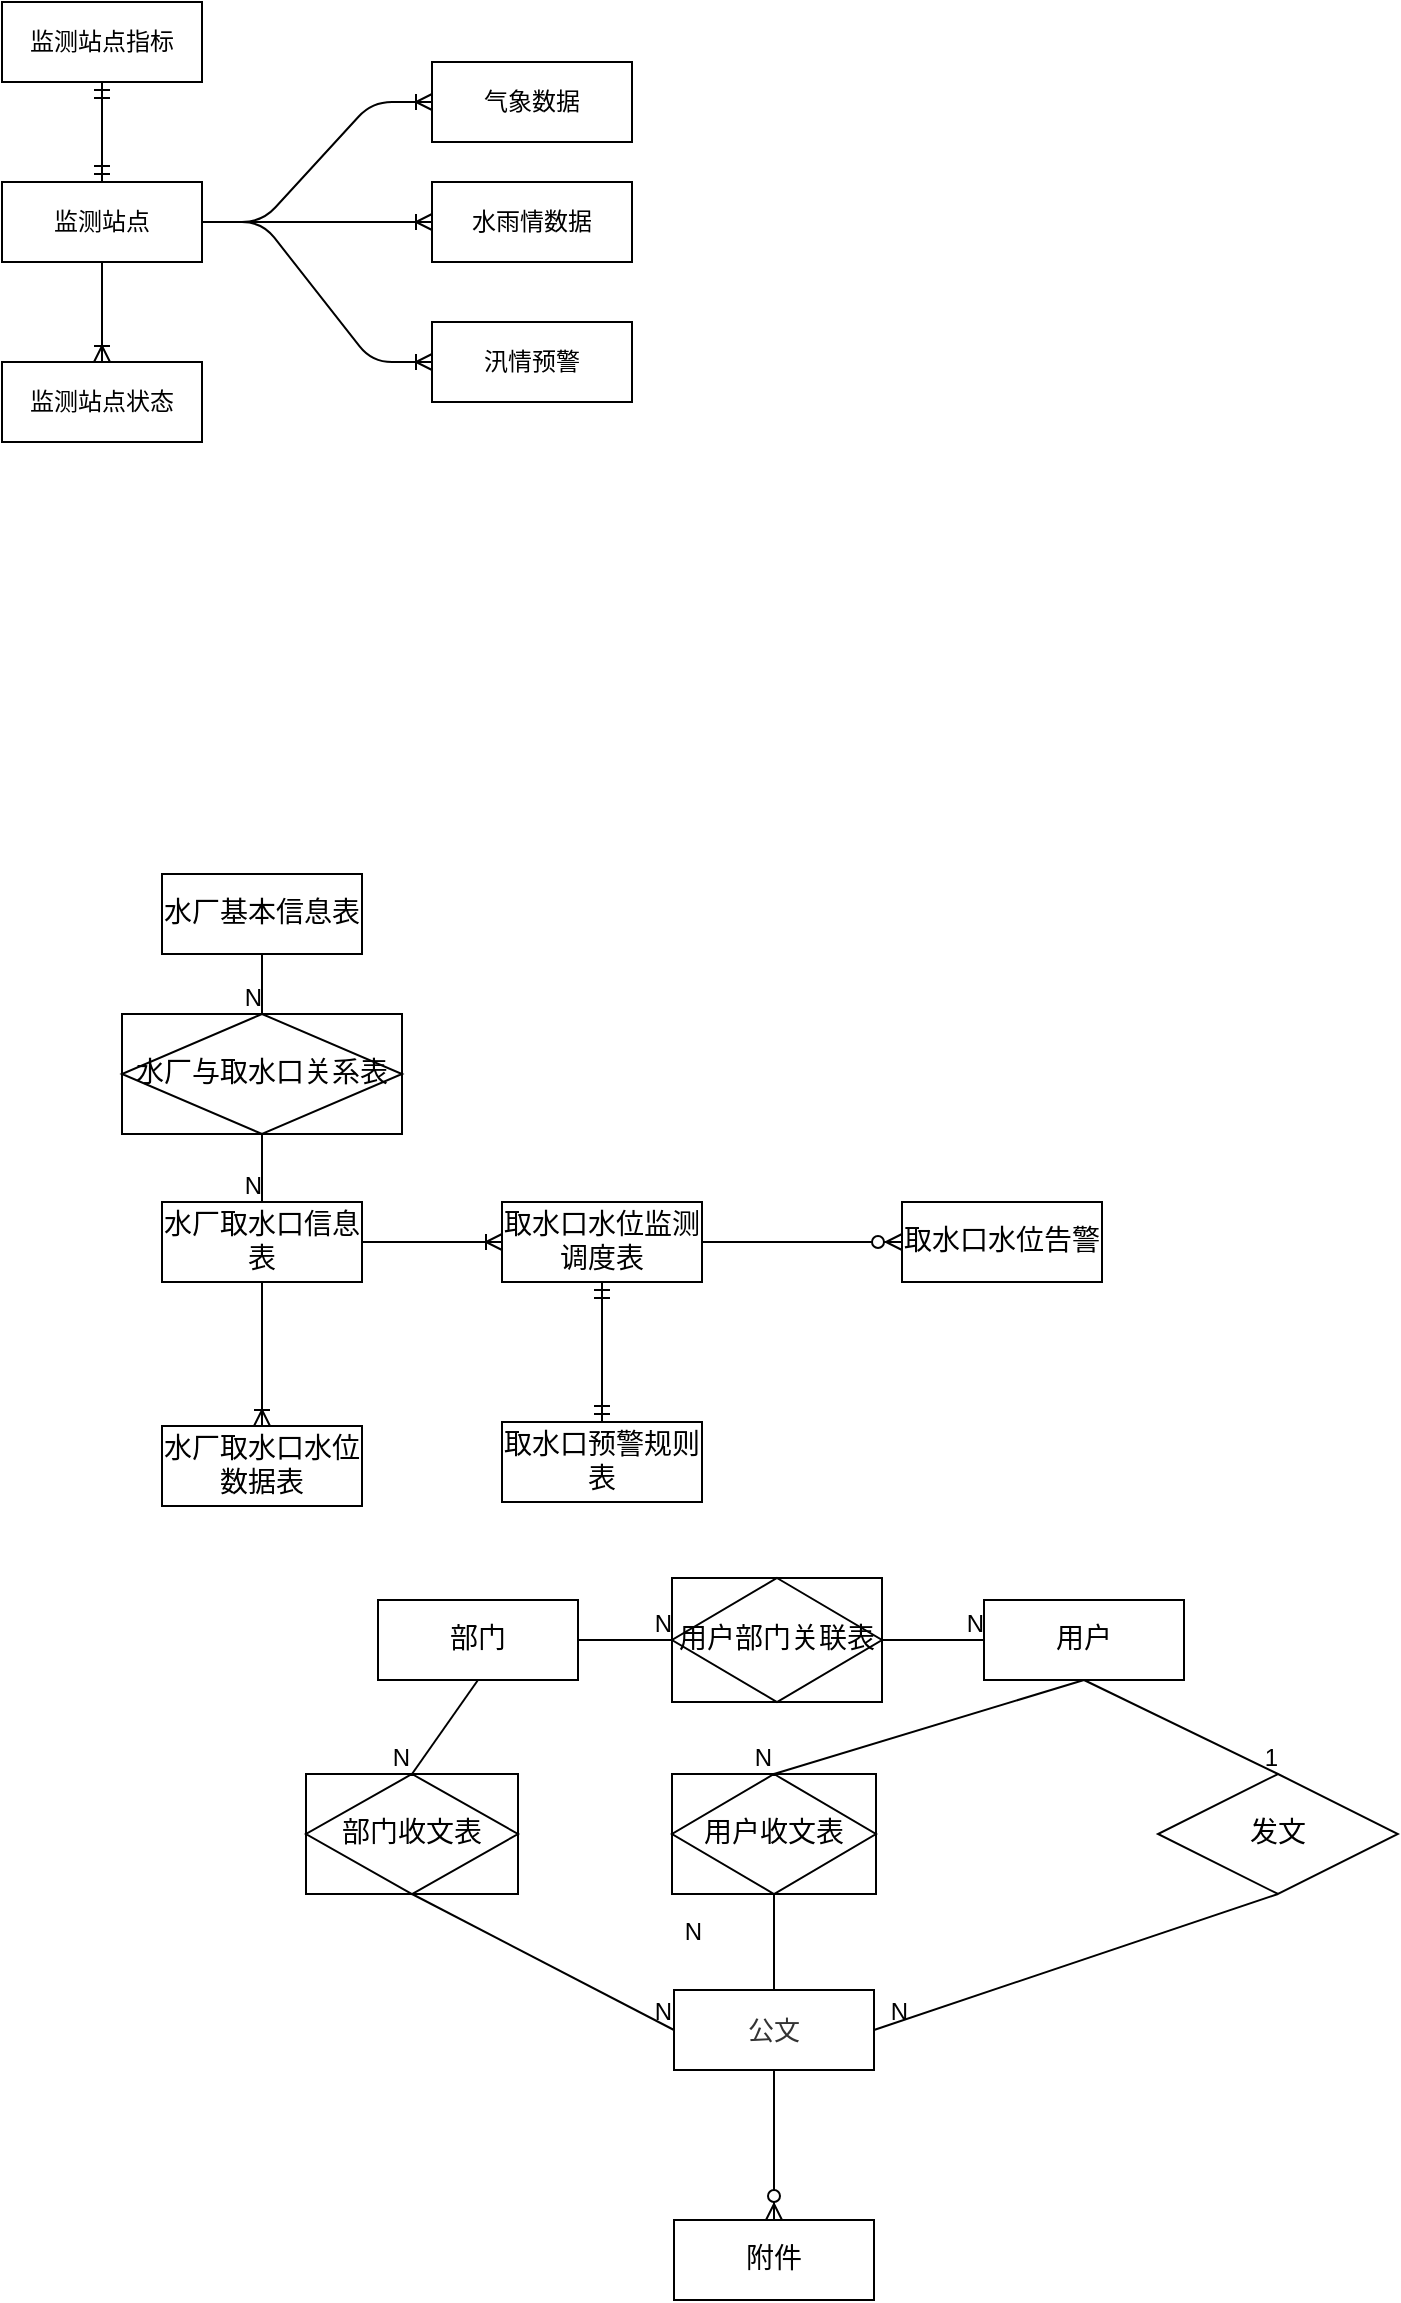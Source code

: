 <mxfile version="14.1.8" type="github">
  <diagram id="R2lEEEUBdFMjLlhIrx00" name="Page-1">
    <mxGraphModel dx="820" dy="570" grid="0" gridSize="10" guides="1" tooltips="1" connect="1" arrows="1" fold="1" page="0" pageScale="1" pageWidth="850" pageHeight="1100" math="0" shadow="0" extFonts="Permanent Marker^https://fonts.googleapis.com/css?family=Permanent+Marker">
      <root>
        <mxCell id="0" />
        <mxCell id="1" parent="0" />
        <mxCell id="ETopGWIWWFFzmafr7ryn-1" value="监测站点" style="whiteSpace=wrap;html=1;align=center;" vertex="1" parent="1">
          <mxGeometry x="40" y="130" width="100" height="40" as="geometry" />
        </mxCell>
        <mxCell id="ETopGWIWWFFzmafr7ryn-2" value="气象数据" style="whiteSpace=wrap;html=1;align=center;" vertex="1" parent="1">
          <mxGeometry x="255" y="70" width="100" height="40" as="geometry" />
        </mxCell>
        <mxCell id="ETopGWIWWFFzmafr7ryn-3" value="水雨情数据" style="whiteSpace=wrap;html=1;align=center;" vertex="1" parent="1">
          <mxGeometry x="255" y="130" width="100" height="40" as="geometry" />
        </mxCell>
        <mxCell id="ETopGWIWWFFzmafr7ryn-4" value="监测站点指标" style="whiteSpace=wrap;html=1;align=center;" vertex="1" parent="1">
          <mxGeometry x="40" y="40" width="100" height="40" as="geometry" />
        </mxCell>
        <mxCell id="ETopGWIWWFFzmafr7ryn-5" value="" style="fontSize=12;html=1;endArrow=ERmandOne;startArrow=ERmandOne;entryX=0.5;entryY=0;entryDx=0;entryDy=0;exitX=0.5;exitY=1;exitDx=0;exitDy=0;" edge="1" parent="1" source="ETopGWIWWFFzmafr7ryn-4" target="ETopGWIWWFFzmafr7ryn-1">
          <mxGeometry width="100" height="100" relative="1" as="geometry">
            <mxPoint x="-10" y="280" as="sourcePoint" />
            <mxPoint x="20" y="240" as="targetPoint" />
          </mxGeometry>
        </mxCell>
        <mxCell id="ETopGWIWWFFzmafr7ryn-6" value="" style="edgeStyle=entityRelationEdgeStyle;fontSize=12;html=1;endArrow=ERoneToMany;entryX=0;entryY=0.5;entryDx=0;entryDy=0;" edge="1" parent="1" source="ETopGWIWWFFzmafr7ryn-1" target="ETopGWIWWFFzmafr7ryn-2">
          <mxGeometry width="100" height="100" relative="1" as="geometry">
            <mxPoint x="200" y="380" as="sourcePoint" />
            <mxPoint x="300" y="280" as="targetPoint" />
          </mxGeometry>
        </mxCell>
        <mxCell id="ETopGWIWWFFzmafr7ryn-7" value="" style="edgeStyle=entityRelationEdgeStyle;fontSize=12;html=1;endArrow=ERoneToMany;exitX=1;exitY=0.5;exitDx=0;exitDy=0;entryX=0;entryY=0.5;entryDx=0;entryDy=0;" edge="1" parent="1" source="ETopGWIWWFFzmafr7ryn-1" target="ETopGWIWWFFzmafr7ryn-3">
          <mxGeometry width="100" height="100" relative="1" as="geometry">
            <mxPoint x="230" y="380" as="sourcePoint" />
            <mxPoint x="330" y="280" as="targetPoint" />
          </mxGeometry>
        </mxCell>
        <mxCell id="ETopGWIWWFFzmafr7ryn-8" value="汛情预警" style="whiteSpace=wrap;html=1;align=center;" vertex="1" parent="1">
          <mxGeometry x="255" y="200" width="100" height="40" as="geometry" />
        </mxCell>
        <mxCell id="ETopGWIWWFFzmafr7ryn-9" value="" style="edgeStyle=entityRelationEdgeStyle;fontSize=12;html=1;endArrow=ERoneToMany;exitX=1;exitY=0.5;exitDx=0;exitDy=0;" edge="1" parent="1" source="ETopGWIWWFFzmafr7ryn-1" target="ETopGWIWWFFzmafr7ryn-8">
          <mxGeometry width="100" height="100" relative="1" as="geometry">
            <mxPoint x="260" y="400" as="sourcePoint" />
            <mxPoint x="360" y="300" as="targetPoint" />
          </mxGeometry>
        </mxCell>
        <mxCell id="ETopGWIWWFFzmafr7ryn-10" value="监测站点状态" style="whiteSpace=wrap;html=1;align=center;" vertex="1" parent="1">
          <mxGeometry x="40" y="220" width="100" height="40" as="geometry" />
        </mxCell>
        <mxCell id="ETopGWIWWFFzmafr7ryn-11" value="" style="edgeStyle=orthogonalEdgeStyle;fontSize=12;html=1;endArrow=ERoneToMany;exitX=0.5;exitY=1;exitDx=0;exitDy=0;entryX=0.5;entryY=0;entryDx=0;entryDy=0;" edge="1" parent="1" source="ETopGWIWWFFzmafr7ryn-1" target="ETopGWIWWFFzmafr7ryn-10">
          <mxGeometry width="100" height="100" relative="1" as="geometry">
            <mxPoint x="130" y="430" as="sourcePoint" />
            <mxPoint x="230" y="330" as="targetPoint" />
          </mxGeometry>
        </mxCell>
        <mxCell id="ETopGWIWWFFzmafr7ryn-13" value="取水口水位监测调度表" style="whiteSpace=wrap;html=1;align=center;fontFamily=仿宋;fontSize=14;" vertex="1" parent="1">
          <mxGeometry x="290" y="640" width="100" height="40" as="geometry" />
        </mxCell>
        <mxCell id="ETopGWIWWFFzmafr7ryn-16" value="取水口水位告警" style="whiteSpace=wrap;html=1;align=center;fontFamily=仿宋;fontSize=14;" vertex="1" parent="1">
          <mxGeometry x="490" y="640" width="100" height="40" as="geometry" />
        </mxCell>
        <mxCell id="ETopGWIWWFFzmafr7ryn-17" value="取水口预警规则表" style="whiteSpace=wrap;html=1;align=center;fontFamily=仿宋;fontSize=14;" vertex="1" parent="1">
          <mxGeometry x="290" y="750" width="100" height="40" as="geometry" />
        </mxCell>
        <mxCell id="ETopGWIWWFFzmafr7ryn-18" value="" style="edgeStyle=orthogonalEdgeStyle;fontSize=14;html=1;endArrow=ERmandOne;startArrow=ERmandOne;entryX=0.5;entryY=1;entryDx=0;entryDy=0;exitX=0.5;exitY=0;exitDx=0;exitDy=0;fontFamily=仿宋;" edge="1" parent="1" target="ETopGWIWWFFzmafr7ryn-13" source="ETopGWIWWFFzmafr7ryn-17">
          <mxGeometry width="100" height="100" relative="1" as="geometry">
            <mxPoint x="370" y="710" as="sourcePoint" />
            <mxPoint x="520" y="780" as="targetPoint" />
          </mxGeometry>
        </mxCell>
        <mxCell id="ETopGWIWWFFzmafr7ryn-19" value="水厂基本信息表" style="whiteSpace=wrap;html=1;align=center;fontFamily=仿宋;fontSize=14;" vertex="1" parent="1">
          <mxGeometry x="120" y="476" width="100" height="40" as="geometry" />
        </mxCell>
        <mxCell id="ETopGWIWWFFzmafr7ryn-21" value="水厂取水口信息表" style="whiteSpace=wrap;html=1;align=center;fontFamily=仿宋;fontSize=14;" vertex="1" parent="1">
          <mxGeometry x="120" y="640" width="100" height="40" as="geometry" />
        </mxCell>
        <mxCell id="ETopGWIWWFFzmafr7ryn-27" value="" style="edgeStyle=entityRelationEdgeStyle;fontSize=14;html=1;endArrow=ERzeroToMany;endFill=1;entryX=0;entryY=0.5;entryDx=0;entryDy=0;fontFamily=仿宋;" edge="1" parent="1" source="ETopGWIWWFFzmafr7ryn-13" target="ETopGWIWWFFzmafr7ryn-16">
          <mxGeometry width="100" height="100" relative="1" as="geometry">
            <mxPoint x="390" y="660" as="sourcePoint" />
            <mxPoint x="505" y="660" as="targetPoint" />
          </mxGeometry>
        </mxCell>
        <mxCell id="ETopGWIWWFFzmafr7ryn-28" value="" style="edgeStyle=orthogonalEdgeStyle;fontSize=14;html=1;endArrow=ERoneToMany;exitX=1;exitY=0.5;exitDx=0;exitDy=0;entryX=0;entryY=0.5;entryDx=0;entryDy=0;fontFamily=仿宋;" edge="1" parent="1" source="ETopGWIWWFFzmafr7ryn-21" target="ETopGWIWWFFzmafr7ryn-13">
          <mxGeometry width="100" height="100" relative="1" as="geometry">
            <mxPoint x="240" y="940" as="sourcePoint" />
            <mxPoint x="340" y="840" as="targetPoint" />
          </mxGeometry>
        </mxCell>
        <mxCell id="ETopGWIWWFFzmafr7ryn-29" value="水厂取水口水位数据表" style="whiteSpace=wrap;html=1;align=center;fontFamily=仿宋;fontSize=14;" vertex="1" parent="1">
          <mxGeometry x="120" y="752" width="100" height="40" as="geometry" />
        </mxCell>
        <mxCell id="ETopGWIWWFFzmafr7ryn-30" value="" style="edgeStyle=orthogonalEdgeStyle;fontSize=12;html=1;endArrow=ERoneToMany;exitX=0.5;exitY=1;exitDx=0;exitDy=0;entryX=0.5;entryY=0;entryDx=0;entryDy=0;fontFamily=仿宋;" edge="1" parent="1" source="ETopGWIWWFFzmafr7ryn-21" target="ETopGWIWWFFzmafr7ryn-29">
          <mxGeometry width="100" height="100" relative="1" as="geometry">
            <mxPoint x="252" y="930" as="sourcePoint" />
            <mxPoint x="352" y="830" as="targetPoint" />
          </mxGeometry>
        </mxCell>
        <mxCell id="ETopGWIWWFFzmafr7ryn-31" value="水厂与取水口关系表" style="shape=associativeEntity;whiteSpace=wrap;html=1;align=center;fontFamily=仿宋;fontSize=14;" vertex="1" parent="1">
          <mxGeometry x="100" y="546" width="140" height="60" as="geometry" />
        </mxCell>
        <mxCell id="ETopGWIWWFFzmafr7ryn-32" value="" style="endArrow=none;html=1;rounded=0;fontFamily=仿宋;fontSize=14;exitX=0.5;exitY=1;exitDx=0;exitDy=0;" edge="1" parent="1" source="ETopGWIWWFFzmafr7ryn-19" target="ETopGWIWWFFzmafr7ryn-31">
          <mxGeometry relative="1" as="geometry">
            <mxPoint x="322" y="563" as="sourcePoint" />
            <mxPoint x="482" y="563" as="targetPoint" />
          </mxGeometry>
        </mxCell>
        <mxCell id="ETopGWIWWFFzmafr7ryn-33" value="N" style="resizable=0;html=1;align=right;verticalAlign=bottom;" connectable="0" vertex="1" parent="ETopGWIWWFFzmafr7ryn-32">
          <mxGeometry x="1" relative="1" as="geometry" />
        </mxCell>
        <mxCell id="ETopGWIWWFFzmafr7ryn-34" value="" style="endArrow=none;html=1;rounded=0;fontFamily=仿宋;fontSize=14;exitX=0.5;exitY=1;exitDx=0;exitDy=0;" edge="1" parent="1" source="ETopGWIWWFFzmafr7ryn-31" target="ETopGWIWWFFzmafr7ryn-21">
          <mxGeometry relative="1" as="geometry">
            <mxPoint x="314" y="604" as="sourcePoint" />
            <mxPoint x="474" y="604" as="targetPoint" />
          </mxGeometry>
        </mxCell>
        <mxCell id="ETopGWIWWFFzmafr7ryn-35" value="N" style="resizable=0;html=1;align=right;verticalAlign=bottom;" connectable="0" vertex="1" parent="ETopGWIWWFFzmafr7ryn-34">
          <mxGeometry x="1" relative="1" as="geometry" />
        </mxCell>
        <mxCell id="ETopGWIWWFFzmafr7ryn-36" value="用户" style="whiteSpace=wrap;html=1;align=center;fontFamily=仿宋;fontSize=14;" vertex="1" parent="1">
          <mxGeometry x="531" y="839" width="100" height="40" as="geometry" />
        </mxCell>
        <mxCell id="ETopGWIWWFFzmafr7ryn-37" value="部门" style="whiteSpace=wrap;html=1;align=center;fontFamily=仿宋;fontSize=14;" vertex="1" parent="1">
          <mxGeometry x="228" y="839" width="100" height="40" as="geometry" />
        </mxCell>
        <mxCell id="ETopGWIWWFFzmafr7ryn-38" value="用户部门关联表" style="shape=associativeEntity;whiteSpace=wrap;html=1;align=center;fontFamily=仿宋;fontSize=14;" vertex="1" parent="1">
          <mxGeometry x="375" y="828" width="105" height="62" as="geometry" />
        </mxCell>
        <mxCell id="ETopGWIWWFFzmafr7ryn-39" value="" style="endArrow=none;html=1;rounded=0;fontFamily=仿宋;fontSize=14;exitX=1;exitY=0.5;exitDx=0;exitDy=0;entryX=0;entryY=0.5;entryDx=0;entryDy=0;" edge="1" parent="1" source="ETopGWIWWFFzmafr7ryn-37" target="ETopGWIWWFFzmafr7ryn-38">
          <mxGeometry relative="1" as="geometry">
            <mxPoint x="366" y="904" as="sourcePoint" />
            <mxPoint x="526" y="904" as="targetPoint" />
          </mxGeometry>
        </mxCell>
        <mxCell id="ETopGWIWWFFzmafr7ryn-40" value="N" style="resizable=0;html=1;align=right;verticalAlign=bottom;" connectable="0" vertex="1" parent="ETopGWIWWFFzmafr7ryn-39">
          <mxGeometry x="1" relative="1" as="geometry" />
        </mxCell>
        <mxCell id="ETopGWIWWFFzmafr7ryn-41" value="" style="endArrow=none;html=1;rounded=0;fontFamily=仿宋;fontSize=14;exitX=1;exitY=0.5;exitDx=0;exitDy=0;" edge="1" parent="1" source="ETopGWIWWFFzmafr7ryn-38" target="ETopGWIWWFFzmafr7ryn-36">
          <mxGeometry relative="1" as="geometry">
            <mxPoint x="561" y="901" as="sourcePoint" />
            <mxPoint x="721" y="901" as="targetPoint" />
          </mxGeometry>
        </mxCell>
        <mxCell id="ETopGWIWWFFzmafr7ryn-42" value="N" style="resizable=0;html=1;align=right;verticalAlign=bottom;" connectable="0" vertex="1" parent="ETopGWIWWFFzmafr7ryn-41">
          <mxGeometry x="1" relative="1" as="geometry" />
        </mxCell>
        <mxCell id="ETopGWIWWFFzmafr7ryn-43" value="&lt;font color=&quot;#333333&quot; face=&quot;arial, sans-serif&quot;&gt;&lt;span style=&quot;font-size: 13px&quot;&gt;公文&lt;/span&gt;&lt;/font&gt;" style="whiteSpace=wrap;html=1;align=center;fontFamily=仿宋;fontSize=14;" vertex="1" parent="1">
          <mxGeometry x="376" y="1034" width="100" height="40" as="geometry" />
        </mxCell>
        <mxCell id="ETopGWIWWFFzmafr7ryn-49" value="发文" style="shape=rhombus;perimeter=rhombusPerimeter;whiteSpace=wrap;html=1;align=center;fontFamily=仿宋;fontSize=14;" vertex="1" parent="1">
          <mxGeometry x="618" y="926" width="120" height="60" as="geometry" />
        </mxCell>
        <mxCell id="ETopGWIWWFFzmafr7ryn-50" value="" style="endArrow=none;html=1;rounded=0;fontFamily=仿宋;fontSize=14;exitX=0.5;exitY=1;exitDx=0;exitDy=0;entryX=0.5;entryY=0;entryDx=0;entryDy=0;" edge="1" parent="1" source="ETopGWIWWFFzmafr7ryn-36" target="ETopGWIWWFFzmafr7ryn-49">
          <mxGeometry relative="1" as="geometry">
            <mxPoint x="655" y="917" as="sourcePoint" />
            <mxPoint x="815" y="917" as="targetPoint" />
          </mxGeometry>
        </mxCell>
        <mxCell id="ETopGWIWWFFzmafr7ryn-51" value="1" style="resizable=0;html=1;align=right;verticalAlign=bottom;" connectable="0" vertex="1" parent="ETopGWIWWFFzmafr7ryn-50">
          <mxGeometry x="1" relative="1" as="geometry" />
        </mxCell>
        <mxCell id="ETopGWIWWFFzmafr7ryn-52" value="" style="endArrow=none;html=1;rounded=0;fontFamily=仿宋;fontSize=14;exitX=0.5;exitY=1;exitDx=0;exitDy=0;entryX=1;entryY=0.5;entryDx=0;entryDy=0;" edge="1" parent="1" source="ETopGWIWWFFzmafr7ryn-49" target="ETopGWIWWFFzmafr7ryn-43">
          <mxGeometry relative="1" as="geometry">
            <mxPoint x="545" y="1031" as="sourcePoint" />
            <mxPoint x="705" y="1031" as="targetPoint" />
          </mxGeometry>
        </mxCell>
        <mxCell id="ETopGWIWWFFzmafr7ryn-53" value="N" style="resizable=0;html=1;align=right;verticalAlign=bottom;" connectable="0" vertex="1" parent="ETopGWIWWFFzmafr7ryn-52">
          <mxGeometry x="1" relative="1" as="geometry">
            <mxPoint x="17.35" y="-0.12" as="offset" />
          </mxGeometry>
        </mxCell>
        <mxCell id="ETopGWIWWFFzmafr7ryn-57" value="" style="endArrow=none;html=1;rounded=0;fontFamily=仿宋;fontSize=14;entryX=0.5;entryY=0;entryDx=0;entryDy=0;exitX=0.5;exitY=1;exitDx=0;exitDy=0;" edge="1" parent="1" source="ETopGWIWWFFzmafr7ryn-36" target="ETopGWIWWFFzmafr7ryn-61">
          <mxGeometry relative="1" as="geometry">
            <mxPoint x="442" y="927" as="sourcePoint" />
            <mxPoint x="430" y="930" as="targetPoint" />
          </mxGeometry>
        </mxCell>
        <mxCell id="ETopGWIWWFFzmafr7ryn-58" value="N" style="resizable=0;html=1;align=right;verticalAlign=bottom;" connectable="0" vertex="1" parent="ETopGWIWWFFzmafr7ryn-57">
          <mxGeometry x="1" relative="1" as="geometry" />
        </mxCell>
        <mxCell id="ETopGWIWWFFzmafr7ryn-71" value="N" style="resizable=0;html=1;align=right;verticalAlign=bottom;" connectable="0" vertex="1" parent="ETopGWIWWFFzmafr7ryn-57">
          <mxGeometry x="1" relative="1" as="geometry">
            <mxPoint x="-35.76" y="87.89" as="offset" />
          </mxGeometry>
        </mxCell>
        <mxCell id="ETopGWIWWFFzmafr7ryn-59" value="" style="endArrow=none;html=1;rounded=0;fontFamily=仿宋;fontSize=14;entryX=0.5;entryY=1;entryDx=0;entryDy=0;exitX=0.5;exitY=0;exitDx=0;exitDy=0;" edge="1" parent="1" source="ETopGWIWWFFzmafr7ryn-43" target="ETopGWIWWFFzmafr7ryn-61">
          <mxGeometry relative="1" as="geometry">
            <mxPoint x="325" y="1011" as="sourcePoint" />
            <mxPoint x="430" y="990" as="targetPoint" />
          </mxGeometry>
        </mxCell>
        <mxCell id="ETopGWIWWFFzmafr7ryn-60" value="N" style="resizable=0;html=1;align=right;verticalAlign=bottom;" connectable="0" vertex="1" parent="ETopGWIWWFFzmafr7ryn-59">
          <mxGeometry x="1" relative="1" as="geometry" />
        </mxCell>
        <mxCell id="ETopGWIWWFFzmafr7ryn-61" value="用户收文表" style="shape=associativeEntity;whiteSpace=wrap;html=1;align=center;fontFamily=仿宋;fontSize=14;" vertex="1" parent="1">
          <mxGeometry x="375" y="926" width="102" height="60" as="geometry" />
        </mxCell>
        <mxCell id="ETopGWIWWFFzmafr7ryn-63" value="部门收文表" style="shape=associativeEntity;whiteSpace=wrap;html=1;align=center;fontFamily=仿宋;fontSize=14;" vertex="1" parent="1">
          <mxGeometry x="192" y="926" width="106" height="60" as="geometry" />
        </mxCell>
        <mxCell id="ETopGWIWWFFzmafr7ryn-64" value="" style="endArrow=none;html=1;rounded=0;fontFamily=仿宋;fontSize=14;entryX=0.5;entryY=0;entryDx=0;entryDy=0;exitX=0.5;exitY=1;exitDx=0;exitDy=0;" edge="1" parent="1" source="ETopGWIWWFFzmafr7ryn-37" target="ETopGWIWWFFzmafr7ryn-63">
          <mxGeometry relative="1" as="geometry">
            <mxPoint x="92" y="876" as="sourcePoint" />
            <mxPoint x="252" y="876" as="targetPoint" />
          </mxGeometry>
        </mxCell>
        <mxCell id="ETopGWIWWFFzmafr7ryn-65" value="N" style="resizable=0;html=1;align=right;verticalAlign=bottom;" connectable="0" vertex="1" parent="ETopGWIWWFFzmafr7ryn-64">
          <mxGeometry x="1" relative="1" as="geometry" />
        </mxCell>
        <mxCell id="ETopGWIWWFFzmafr7ryn-69" value="" style="endArrow=none;html=1;rounded=0;fontFamily=仿宋;fontSize=14;entryX=0;entryY=0.5;entryDx=0;entryDy=0;exitX=0.5;exitY=1;exitDx=0;exitDy=0;" edge="1" parent="1" source="ETopGWIWWFFzmafr7ryn-63" target="ETopGWIWWFFzmafr7ryn-43">
          <mxGeometry relative="1" as="geometry">
            <mxPoint x="183" y="1056" as="sourcePoint" />
            <mxPoint x="343" y="1056" as="targetPoint" />
          </mxGeometry>
        </mxCell>
        <mxCell id="ETopGWIWWFFzmafr7ryn-70" value="N" style="resizable=0;html=1;align=right;verticalAlign=bottom;" connectable="0" vertex="1" parent="ETopGWIWWFFzmafr7ryn-69">
          <mxGeometry x="1" relative="1" as="geometry" />
        </mxCell>
        <mxCell id="ETopGWIWWFFzmafr7ryn-72" value="附件" style="whiteSpace=wrap;html=1;align=center;fontFamily=仿宋;fontSize=14;" vertex="1" parent="1">
          <mxGeometry x="376" y="1149" width="100" height="40" as="geometry" />
        </mxCell>
        <mxCell id="ETopGWIWWFFzmafr7ryn-75" value="" style="edgeStyle=orthogonalEdgeStyle;fontSize=12;html=1;endArrow=ERzeroToMany;endFill=1;exitX=0.5;exitY=1;exitDx=0;exitDy=0;entryX=0.5;entryY=0;entryDx=0;entryDy=0;" edge="1" parent="1" source="ETopGWIWWFFzmafr7ryn-43" target="ETopGWIWWFFzmafr7ryn-72">
          <mxGeometry width="100" height="100" relative="1" as="geometry">
            <mxPoint x="483" y="1199" as="sourcePoint" />
            <mxPoint x="583" y="1099" as="targetPoint" />
          </mxGeometry>
        </mxCell>
      </root>
    </mxGraphModel>
  </diagram>
</mxfile>
